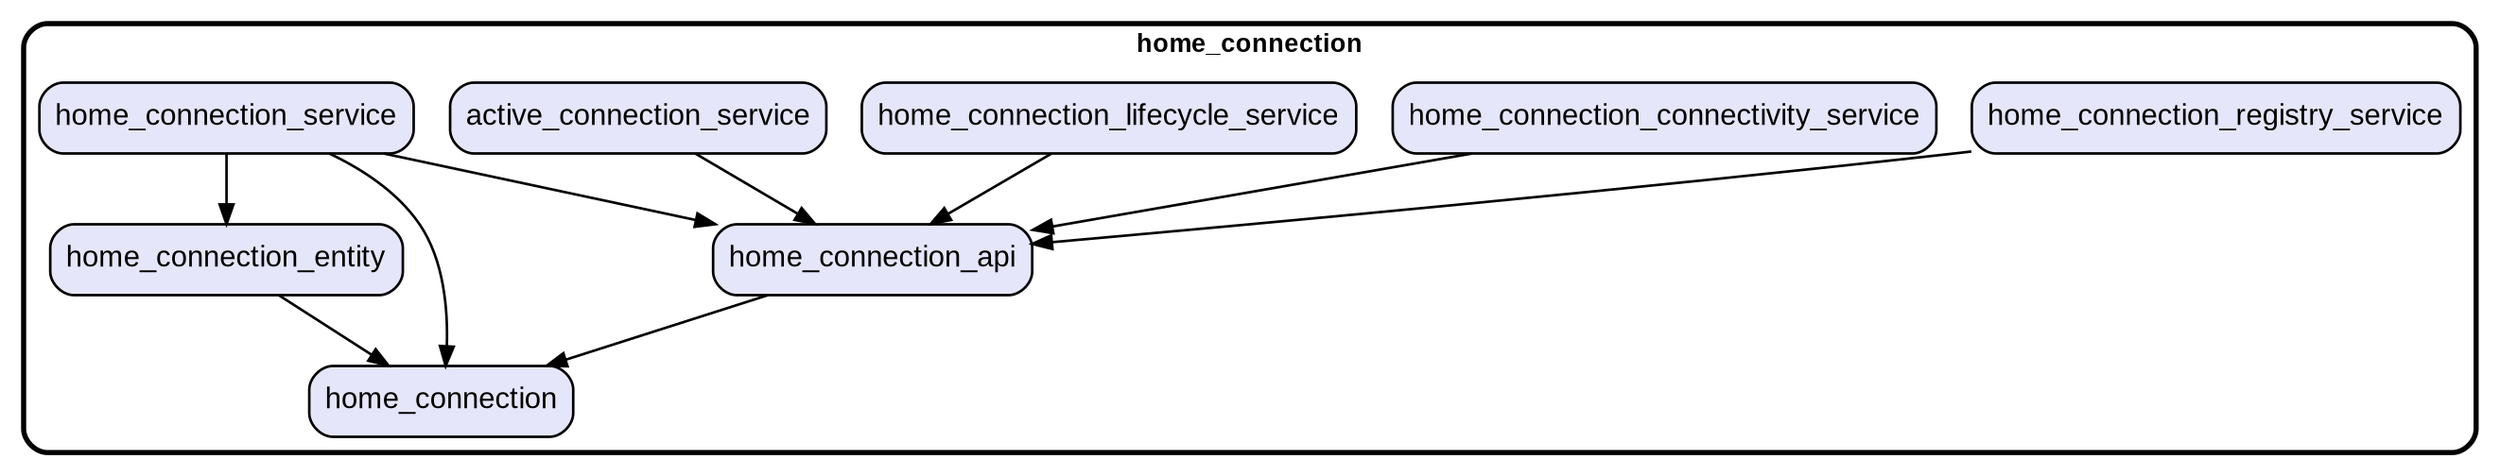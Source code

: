 digraph "" {
  graph [style=rounded fontname="Arial Black" fontsize=13 penwidth=2.6];
  node [shape=rect style="filled,rounded" fontname=Arial fontsize=15 fillcolor=Lavender penwidth=1.3];
  edge [penwidth=1.3];
  "/home_connection_entity.dart" [label="home_connection_entity"];
  "/home_connection_registry_service.dart" [label="home_connection_registry_service"];
  "/home_connection_connectivity_service.dart" [label="home_connection_connectivity_service"];
  "/home_connection.dart" [label="home_connection"];
  "/home_connection_lifecycle_service.dart" [label="home_connection_lifecycle_service"];
  "/home_connection_service.dart" [label="home_connection_service"];
  "/active_connection_service.dart" [label="active_connection_service"];
  "/home_connection_api.dart" [label="home_connection_api"];
  subgraph "cluster~" {
    label="home_connection";
    "/home_connection_entity.dart";
    "/home_connection_registry_service.dart";
    "/home_connection_connectivity_service.dart";
    "/home_connection.dart";
    "/home_connection_lifecycle_service.dart";
    "/home_connection_service.dart";
    "/active_connection_service.dart";
    "/home_connection_api.dart";
  }
  "/home_connection_entity.dart" -> "/home_connection.dart";
  "/home_connection_registry_service.dart" -> "/home_connection_api.dart";
  "/home_connection_connectivity_service.dart" -> "/home_connection_api.dart";
  "/home_connection_lifecycle_service.dart" -> "/home_connection_api.dart";
  "/home_connection_service.dart" -> "/home_connection.dart";
  "/home_connection_service.dart" -> "/home_connection_api.dart";
  "/home_connection_service.dart" -> "/home_connection_entity.dart";
  "/active_connection_service.dart" -> "/home_connection_api.dart";
  "/home_connection_api.dart" -> "/home_connection.dart";
}
